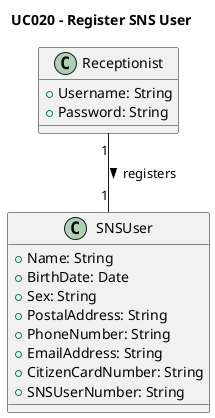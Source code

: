 @startuml
skinparam monochrome false
skinparam shadowing false

title UC020 - Register SNS User

class Receptionist {
    +Username: String
    +Password: String
}

class SNSUser {
    +Name: String
    +BirthDate: Date
    +Sex: String
    +PostalAddress: String
    +PhoneNumber: String
    +EmailAddress: String
    +CitizenCardNumber: String
    +SNSUserNumber: String
}

' Relationships
Receptionist "1" -- "1" SNSUser : registers >

@enduml
